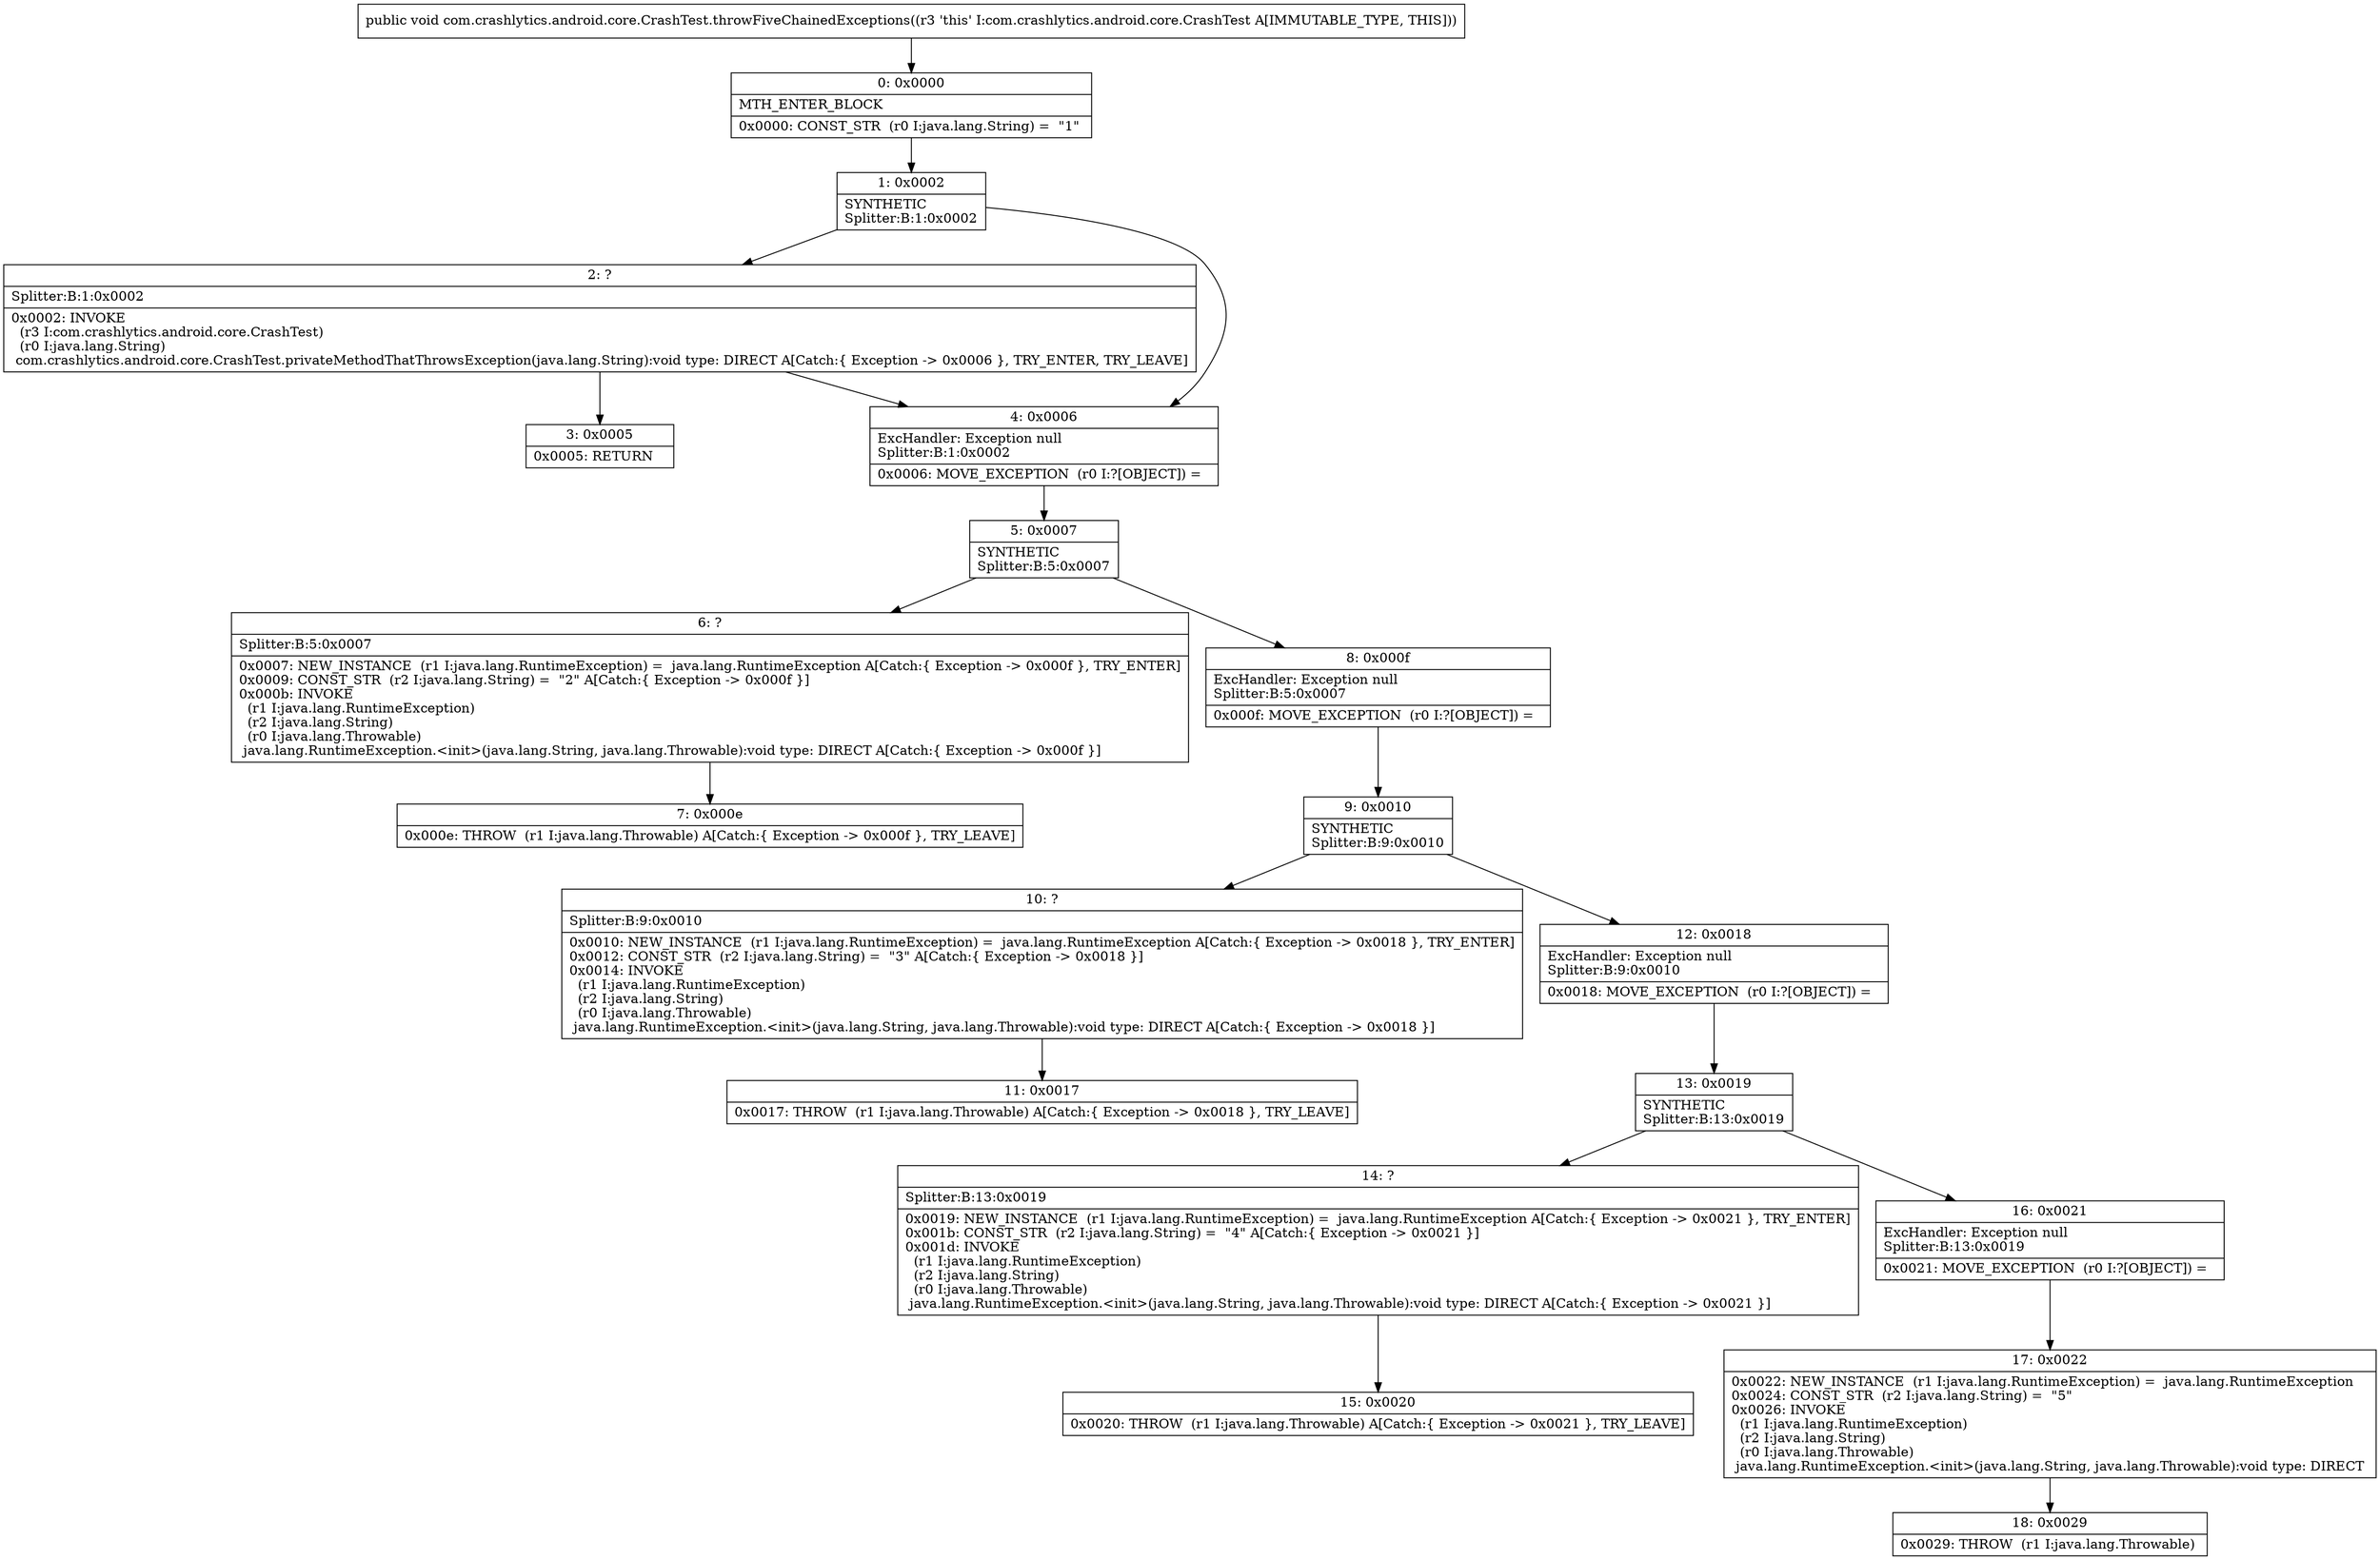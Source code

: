 digraph "CFG forcom.crashlytics.android.core.CrashTest.throwFiveChainedExceptions()V" {
Node_0 [shape=record,label="{0\:\ 0x0000|MTH_ENTER_BLOCK\l|0x0000: CONST_STR  (r0 I:java.lang.String) =  \"1\" \l}"];
Node_1 [shape=record,label="{1\:\ 0x0002|SYNTHETIC\lSplitter:B:1:0x0002\l}"];
Node_2 [shape=record,label="{2\:\ ?|Splitter:B:1:0x0002\l|0x0002: INVOKE  \l  (r3 I:com.crashlytics.android.core.CrashTest)\l  (r0 I:java.lang.String)\l com.crashlytics.android.core.CrashTest.privateMethodThatThrowsException(java.lang.String):void type: DIRECT A[Catch:\{ Exception \-\> 0x0006 \}, TRY_ENTER, TRY_LEAVE]\l}"];
Node_3 [shape=record,label="{3\:\ 0x0005|0x0005: RETURN   \l}"];
Node_4 [shape=record,label="{4\:\ 0x0006|ExcHandler: Exception null\lSplitter:B:1:0x0002\l|0x0006: MOVE_EXCEPTION  (r0 I:?[OBJECT]) =  \l}"];
Node_5 [shape=record,label="{5\:\ 0x0007|SYNTHETIC\lSplitter:B:5:0x0007\l}"];
Node_6 [shape=record,label="{6\:\ ?|Splitter:B:5:0x0007\l|0x0007: NEW_INSTANCE  (r1 I:java.lang.RuntimeException) =  java.lang.RuntimeException A[Catch:\{ Exception \-\> 0x000f \}, TRY_ENTER]\l0x0009: CONST_STR  (r2 I:java.lang.String) =  \"2\" A[Catch:\{ Exception \-\> 0x000f \}]\l0x000b: INVOKE  \l  (r1 I:java.lang.RuntimeException)\l  (r2 I:java.lang.String)\l  (r0 I:java.lang.Throwable)\l java.lang.RuntimeException.\<init\>(java.lang.String, java.lang.Throwable):void type: DIRECT A[Catch:\{ Exception \-\> 0x000f \}]\l}"];
Node_7 [shape=record,label="{7\:\ 0x000e|0x000e: THROW  (r1 I:java.lang.Throwable) A[Catch:\{ Exception \-\> 0x000f \}, TRY_LEAVE]\l}"];
Node_8 [shape=record,label="{8\:\ 0x000f|ExcHandler: Exception null\lSplitter:B:5:0x0007\l|0x000f: MOVE_EXCEPTION  (r0 I:?[OBJECT]) =  \l}"];
Node_9 [shape=record,label="{9\:\ 0x0010|SYNTHETIC\lSplitter:B:9:0x0010\l}"];
Node_10 [shape=record,label="{10\:\ ?|Splitter:B:9:0x0010\l|0x0010: NEW_INSTANCE  (r1 I:java.lang.RuntimeException) =  java.lang.RuntimeException A[Catch:\{ Exception \-\> 0x0018 \}, TRY_ENTER]\l0x0012: CONST_STR  (r2 I:java.lang.String) =  \"3\" A[Catch:\{ Exception \-\> 0x0018 \}]\l0x0014: INVOKE  \l  (r1 I:java.lang.RuntimeException)\l  (r2 I:java.lang.String)\l  (r0 I:java.lang.Throwable)\l java.lang.RuntimeException.\<init\>(java.lang.String, java.lang.Throwable):void type: DIRECT A[Catch:\{ Exception \-\> 0x0018 \}]\l}"];
Node_11 [shape=record,label="{11\:\ 0x0017|0x0017: THROW  (r1 I:java.lang.Throwable) A[Catch:\{ Exception \-\> 0x0018 \}, TRY_LEAVE]\l}"];
Node_12 [shape=record,label="{12\:\ 0x0018|ExcHandler: Exception null\lSplitter:B:9:0x0010\l|0x0018: MOVE_EXCEPTION  (r0 I:?[OBJECT]) =  \l}"];
Node_13 [shape=record,label="{13\:\ 0x0019|SYNTHETIC\lSplitter:B:13:0x0019\l}"];
Node_14 [shape=record,label="{14\:\ ?|Splitter:B:13:0x0019\l|0x0019: NEW_INSTANCE  (r1 I:java.lang.RuntimeException) =  java.lang.RuntimeException A[Catch:\{ Exception \-\> 0x0021 \}, TRY_ENTER]\l0x001b: CONST_STR  (r2 I:java.lang.String) =  \"4\" A[Catch:\{ Exception \-\> 0x0021 \}]\l0x001d: INVOKE  \l  (r1 I:java.lang.RuntimeException)\l  (r2 I:java.lang.String)\l  (r0 I:java.lang.Throwable)\l java.lang.RuntimeException.\<init\>(java.lang.String, java.lang.Throwable):void type: DIRECT A[Catch:\{ Exception \-\> 0x0021 \}]\l}"];
Node_15 [shape=record,label="{15\:\ 0x0020|0x0020: THROW  (r1 I:java.lang.Throwable) A[Catch:\{ Exception \-\> 0x0021 \}, TRY_LEAVE]\l}"];
Node_16 [shape=record,label="{16\:\ 0x0021|ExcHandler: Exception null\lSplitter:B:13:0x0019\l|0x0021: MOVE_EXCEPTION  (r0 I:?[OBJECT]) =  \l}"];
Node_17 [shape=record,label="{17\:\ 0x0022|0x0022: NEW_INSTANCE  (r1 I:java.lang.RuntimeException) =  java.lang.RuntimeException \l0x0024: CONST_STR  (r2 I:java.lang.String) =  \"5\" \l0x0026: INVOKE  \l  (r1 I:java.lang.RuntimeException)\l  (r2 I:java.lang.String)\l  (r0 I:java.lang.Throwable)\l java.lang.RuntimeException.\<init\>(java.lang.String, java.lang.Throwable):void type: DIRECT \l}"];
Node_18 [shape=record,label="{18\:\ 0x0029|0x0029: THROW  (r1 I:java.lang.Throwable) \l}"];
MethodNode[shape=record,label="{public void com.crashlytics.android.core.CrashTest.throwFiveChainedExceptions((r3 'this' I:com.crashlytics.android.core.CrashTest A[IMMUTABLE_TYPE, THIS])) }"];
MethodNode -> Node_0;
Node_0 -> Node_1;
Node_1 -> Node_2;
Node_1 -> Node_4;
Node_2 -> Node_3;
Node_2 -> Node_4;
Node_4 -> Node_5;
Node_5 -> Node_6;
Node_5 -> Node_8;
Node_6 -> Node_7;
Node_8 -> Node_9;
Node_9 -> Node_10;
Node_9 -> Node_12;
Node_10 -> Node_11;
Node_12 -> Node_13;
Node_13 -> Node_14;
Node_13 -> Node_16;
Node_14 -> Node_15;
Node_16 -> Node_17;
Node_17 -> Node_18;
}

